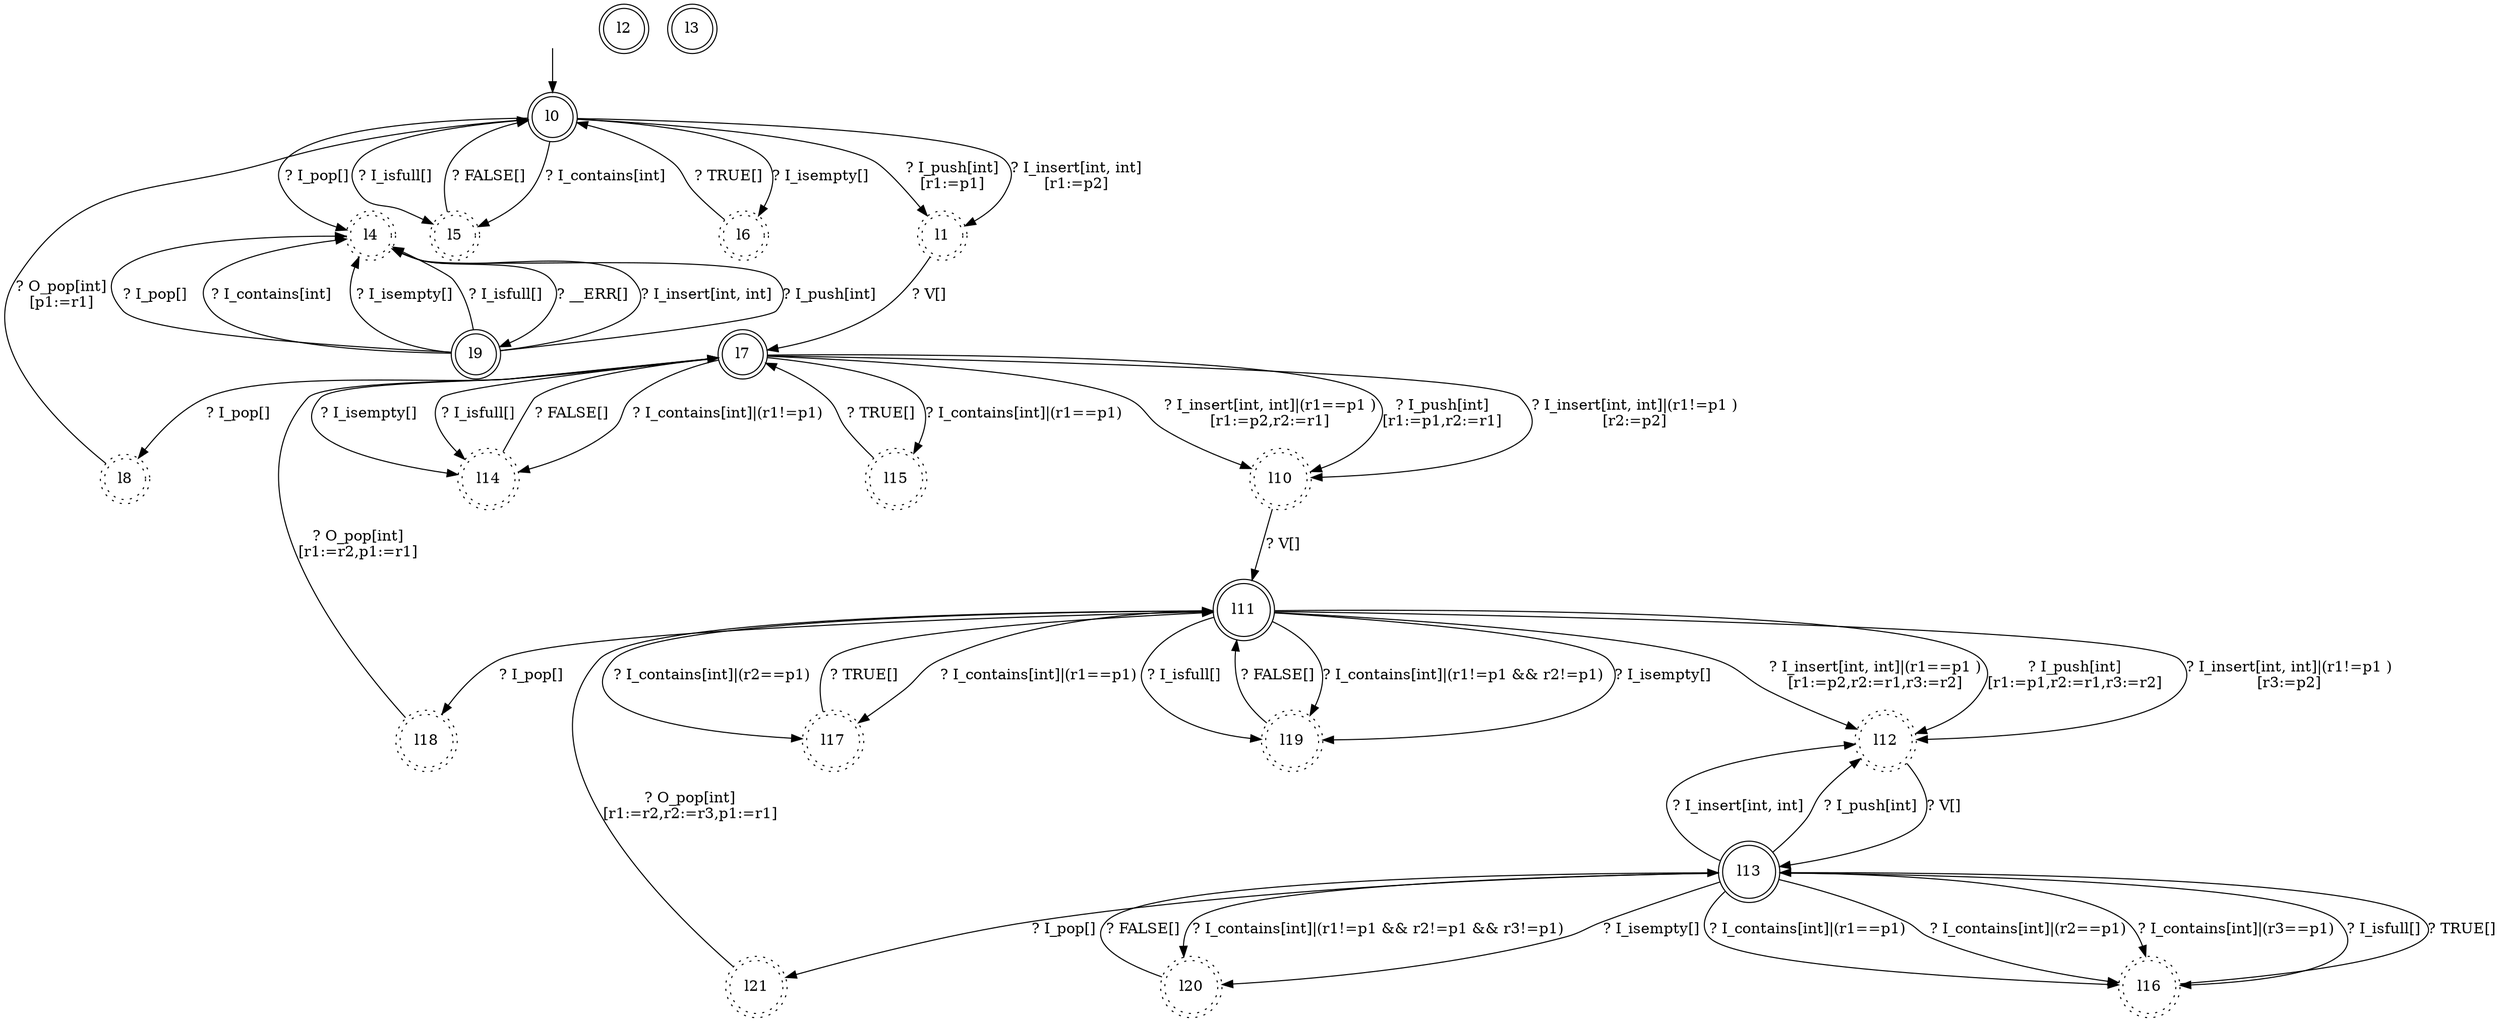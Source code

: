 digraph RA {
"" [shape=none,label=<>]
"l0" [shape=doublecircle ,style=solid]
"l1" [shape=doublecircle ,style=dotted]
"l2" [shape=doublecircle ,style=solid]
"l3" [shape=doublecircle ,style=solid]
"l4" [shape=doublecircle ,style=dotted]
"l5" [shape=doublecircle ,style=dotted]
"l6" [shape=doublecircle ,style=dotted]
"l10" [shape=doublecircle ,style=dotted]
"l21" [shape=doublecircle ,style=dotted]
"l7" [shape=doublecircle ,style=solid]
"l20" [shape=doublecircle ,style=dotted]
"l8" [shape=doublecircle ,style=dotted]
"l12" [shape=doublecircle ,style=dotted]
"l9" [shape=doublecircle ,style=solid]
"l11" [shape=doublecircle ,style=solid]
"l14" [shape=doublecircle ,style=dotted]
"l13" [shape=doublecircle ,style=solid]
"l16" [shape=doublecircle ,style=dotted]
"l15" [shape=doublecircle ,style=dotted]
"l18" [shape=doublecircle ,style=dotted]
"l17" [shape=doublecircle ,style=dotted]
"l19" [shape=doublecircle ,style=dotted]
"" -> "l0"
"l0" -> "l1" [label=<? I_insert[int, int]<BR />[r1:=p2]>]
"l0" -> "l1" [label=<? I_push[int]<BR />[r1:=p1]>]
"l0" -> "l4" [label=<? I_pop[]>]
"l0" -> "l5" [label=<? I_contains[int]>]
"l0" -> "l5" [label=<? I_isfull[]>]
"l0" -> "l6" [label=<? I_isempty[]>]
"l1" -> "l7" [label=<? V[]>]
"l4" -> "l9" [label=<? __ERR[]>]
"l5" -> "l0" [label=<? FALSE[]>]
"l6" -> "l0" [label=<? TRUE[]>]
"l7" -> "l8" [label=<? I_pop[]>]
"l7" -> "l10" [label=<? I_insert[int, int]|(r1!=p1 )<BR />[r2:=p2]>]
"l7" -> "l10" [label=<? I_insert[int, int]|(r1==p1 )<BR />[r1:=p2,r2:=r1]>]
"l7" -> "l10" [label=<? I_push[int]<BR />[r1:=p1,r2:=r1]>]
"l7" -> "l14" [label=<? I_contains[int]|(r1!=p1)>]
"l7" -> "l15" [label=<? I_contains[int]|(r1==p1)>]
"l7" -> "l14" [label=<? I_isempty[]>]
"l7" -> "l14" [label=<? I_isfull[]>]
"l8" -> "l0" [label=<? O_pop[int]<BR />[p1:=r1]>]
"l9" -> "l4" [label=<? I_insert[int, int]>]
"l9" -> "l4" [label=<? I_push[int]>]
"l9" -> "l4" [label=<? I_pop[]>]
"l9" -> "l4" [label=<? I_contains[int]>]
"l9" -> "l4" [label=<? I_isempty[]>]
"l9" -> "l4" [label=<? I_isfull[]>]
"l10" -> "l11" [label=<? V[]>]
"l11" -> "l12" [label=<? I_insert[int, int]|(r1!=p1 )<BR />[r3:=p2]>]
"l11" -> "l12" [label=<? I_insert[int, int]|(r1==p1 )<BR />[r1:=p2,r2:=r1,r3:=r2]>]
"l11" -> "l12" [label=<? I_push[int]<BR />[r1:=p1,r2:=r1,r3:=r2]>]
"l11" -> "l17" [label=<? I_contains[int]|(r1==p1)>]
"l11" -> "l17" [label=<? I_contains[int]|(r2==p1)>]
"l11" -> "l19" [label=<? I_contains[int]|(r1!=p1 &amp;&amp; r2!=p1)>]
"l11" -> "l18" [label=<? I_pop[]>]
"l11" -> "l19" [label=<? I_isempty[]>]
"l11" -> "l19" [label=<? I_isfull[]>]
"l12" -> "l13" [label=<? V[]>]
"l13" -> "l12" [label=<? I_insert[int, int]>]
"l13" -> "l12" [label=<? I_push[int]>]
"l13" -> "l16" [label=<? I_contains[int]|(r1==p1)>]
"l13" -> "l16" [label=<? I_contains[int]|(r2==p1)>]
"l13" -> "l16" [label=<? I_contains[int]|(r3==p1)>]
"l13" -> "l20" [label=<? I_contains[int]|(r1!=p1 &amp;&amp; r2!=p1 &amp;&amp; r3!=p1)>]
"l13" -> "l16" [label=<? I_isfull[]>]
"l13" -> "l20" [label=<? I_isempty[]>]
"l13" -> "l21" [label=<? I_pop[]>]
"l14" -> "l7" [label=<? FALSE[]>]
"l15" -> "l7" [label=<? TRUE[]>]
"l16" -> "l13" [label=<? TRUE[]>]
"l17" -> "l11" [label=<? TRUE[]>]
"l18" -> "l7" [label=<? O_pop[int]<BR />[r1:=r2,p1:=r1]>]
"l19" -> "l11" [label=<? FALSE[]>]
"l20" -> "l13" [label=<? FALSE[]>]
"l21" -> "l11" [label=<? O_pop[int]<BR />[r1:=r2,r2:=r3,p1:=r1]>]
}
